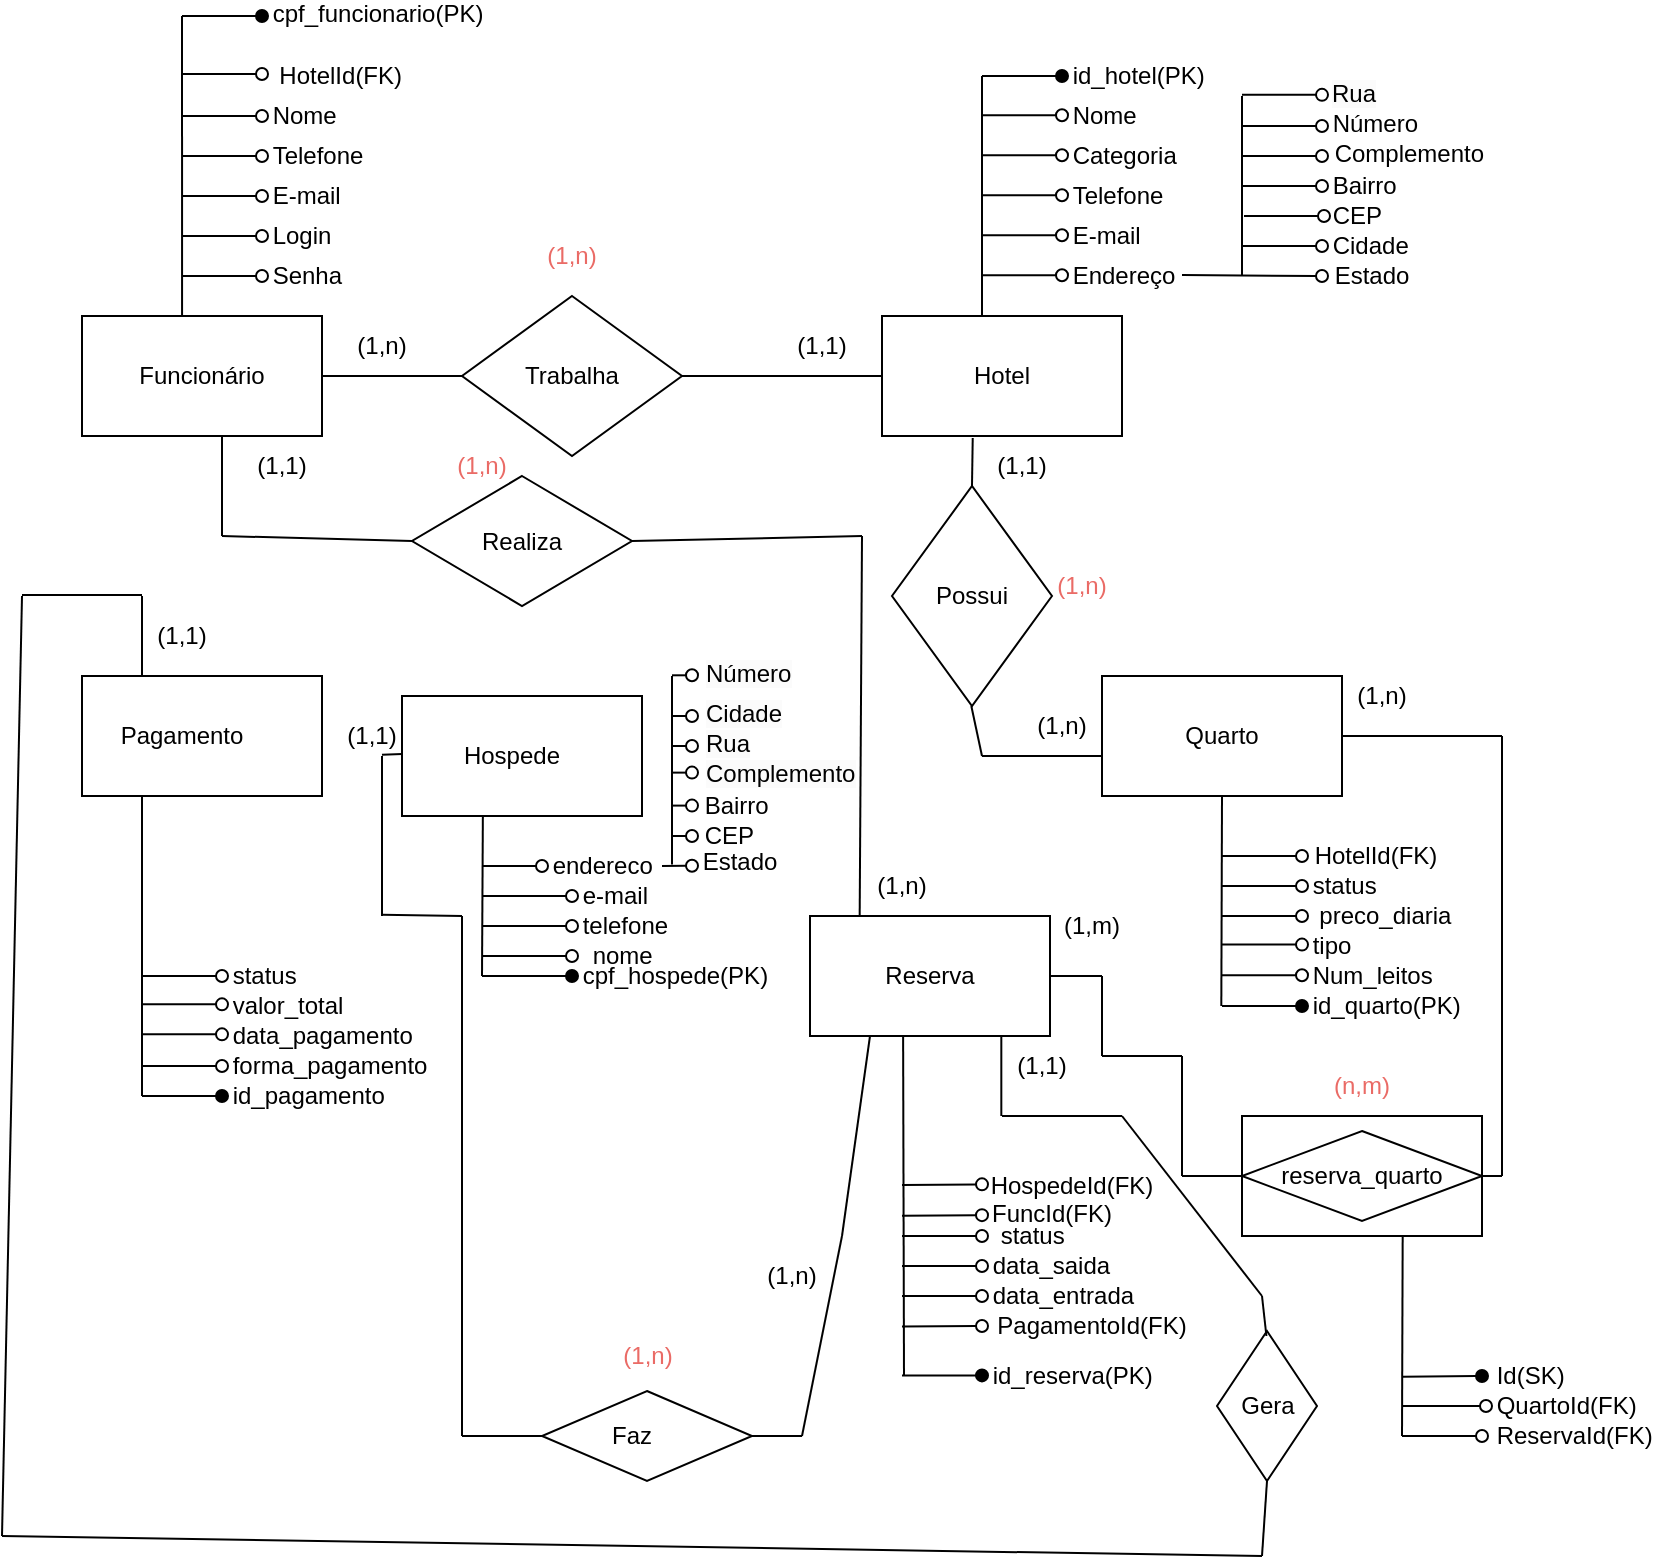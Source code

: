 <mxfile version="26.1.0">
  <diagram name="Página-1" id="RvpnkpR9A4oQon7Z_9J0">
    <mxGraphModel dx="366" dy="1355" grid="1" gridSize="10" guides="1" tooltips="1" connect="1" arrows="1" fold="1" page="1" pageScale="1" pageWidth="827" pageHeight="1169" math="0" shadow="0">
      <root>
        <mxCell id="0" />
        <mxCell id="1" parent="0" />
        <mxCell id="WNvSQ2MAyzaUWHc4iCk9-1" value="" style="rounded=0;whiteSpace=wrap;html=1;" parent="1" vertex="1">
          <mxGeometry x="50" y="120" width="120" height="60" as="geometry" />
        </mxCell>
        <mxCell id="WNvSQ2MAyzaUWHc4iCk9-3" value="Funcionário" style="text;html=1;align=center;verticalAlign=middle;whiteSpace=wrap;rounded=0;" parent="1" vertex="1">
          <mxGeometry x="80" y="135" width="60" height="30" as="geometry" />
        </mxCell>
        <mxCell id="WNvSQ2MAyzaUWHc4iCk9-22" value="" style="endArrow=oval;html=1;rounded=0;endFill=1;align=center;" parent="1" edge="1">
          <mxGeometry width="50" height="50" relative="1" as="geometry">
            <mxPoint x="100" y="-30" as="sourcePoint" />
            <mxPoint x="140" y="-30" as="targetPoint" />
          </mxGeometry>
        </mxCell>
        <mxCell id="WNvSQ2MAyzaUWHc4iCk9-23" value="" style="endArrow=oval;html=1;rounded=0;endFill=0;" parent="1" target="WNvSQ2MAyzaUWHc4iCk9-34" edge="1">
          <mxGeometry width="50" height="50" relative="1" as="geometry">
            <mxPoint x="100" y="20" as="sourcePoint" />
            <mxPoint x="140" y="20" as="targetPoint" />
          </mxGeometry>
        </mxCell>
        <mxCell id="WNvSQ2MAyzaUWHc4iCk9-24" value="" style="endArrow=oval;html=1;rounded=0;endFill=0;" parent="1" edge="1">
          <mxGeometry width="50" height="50" relative="1" as="geometry">
            <mxPoint x="100" y="40" as="sourcePoint" />
            <mxPoint x="140" y="40" as="targetPoint" />
          </mxGeometry>
        </mxCell>
        <mxCell id="WNvSQ2MAyzaUWHc4iCk9-25" value="" style="endArrow=oval;html=1;rounded=0;endFill=0;" parent="1" edge="1">
          <mxGeometry width="50" height="50" relative="1" as="geometry">
            <mxPoint x="100" y="60" as="sourcePoint" />
            <mxPoint x="140" y="60" as="targetPoint" />
          </mxGeometry>
        </mxCell>
        <mxCell id="WNvSQ2MAyzaUWHc4iCk9-26" value="" style="endArrow=oval;html=1;rounded=0;endFill=0;" parent="1" edge="1">
          <mxGeometry width="50" height="50" relative="1" as="geometry">
            <mxPoint x="100" y="80" as="sourcePoint" />
            <mxPoint x="140" y="80" as="targetPoint" />
          </mxGeometry>
        </mxCell>
        <mxCell id="WNvSQ2MAyzaUWHc4iCk9-32" value="&amp;nbsp;cpf_funcionario(PK)" style="text;html=1;align=left;verticalAlign=middle;whiteSpace=wrap;rounded=0;" parent="1" vertex="1">
          <mxGeometry x="140" y="-36" width="110" height="10" as="geometry" />
        </mxCell>
        <mxCell id="WNvSQ2MAyzaUWHc4iCk9-34" value="&amp;nbsp;Nome" style="text;html=1;align=left;verticalAlign=middle;whiteSpace=wrap;rounded=0;" parent="1" vertex="1">
          <mxGeometry x="140" y="10" width="60" height="20" as="geometry" />
        </mxCell>
        <mxCell id="WNvSQ2MAyzaUWHc4iCk9-35" value="&amp;nbsp;Telefone" style="text;html=1;align=left;verticalAlign=middle;whiteSpace=wrap;rounded=0;" parent="1" vertex="1">
          <mxGeometry x="140" y="30" width="60" height="20" as="geometry" />
        </mxCell>
        <mxCell id="WNvSQ2MAyzaUWHc4iCk9-36" value="&amp;nbsp;E-mail" style="text;html=1;align=left;verticalAlign=middle;whiteSpace=wrap;rounded=0;" parent="1" vertex="1">
          <mxGeometry x="140" y="50" width="60" height="20" as="geometry" />
        </mxCell>
        <mxCell id="WNvSQ2MAyzaUWHc4iCk9-37" value="&amp;nbsp;Login" style="text;html=1;align=left;verticalAlign=middle;whiteSpace=wrap;rounded=0;" parent="1" vertex="1">
          <mxGeometry x="140" y="70" width="60" height="20" as="geometry" />
        </mxCell>
        <mxCell id="WNvSQ2MAyzaUWHc4iCk9-38" value="" style="endArrow=none;html=1;exitX=0.417;exitY=0;exitDx=0;exitDy=0;exitPerimeter=0;" parent="1" source="WNvSQ2MAyzaUWHc4iCk9-1" edge="1">
          <mxGeometry width="50" height="50" relative="1" as="geometry">
            <mxPoint x="50" y="50" as="sourcePoint" />
            <mxPoint x="100" y="-30" as="targetPoint" />
          </mxGeometry>
        </mxCell>
        <mxCell id="WNvSQ2MAyzaUWHc4iCk9-39" value="" style="endArrow=oval;html=1;rounded=0;endFill=0;" parent="1" edge="1">
          <mxGeometry width="50" height="50" relative="1" as="geometry">
            <mxPoint x="100" y="100" as="sourcePoint" />
            <mxPoint x="140" y="100" as="targetPoint" />
          </mxGeometry>
        </mxCell>
        <mxCell id="WNvSQ2MAyzaUWHc4iCk9-40" value="&amp;nbsp;Senha" style="text;html=1;align=left;verticalAlign=middle;whiteSpace=wrap;rounded=0;" parent="1" vertex="1">
          <mxGeometry x="140" y="90" width="60" height="20" as="geometry" />
        </mxCell>
        <mxCell id="WNvSQ2MAyzaUWHc4iCk9-41" value="" style="rhombus;whiteSpace=wrap;html=1;" parent="1" vertex="1">
          <mxGeometry x="240" y="110" width="110" height="80" as="geometry" />
        </mxCell>
        <mxCell id="WNvSQ2MAyzaUWHc4iCk9-43" value="" style="endArrow=none;html=1;entryX=0;entryY=0.5;entryDx=0;entryDy=0;exitX=1;exitY=0.5;exitDx=0;exitDy=0;" parent="1" source="WNvSQ2MAyzaUWHc4iCk9-41" target="WNvSQ2MAyzaUWHc4iCk9-44" edge="1">
          <mxGeometry width="50" height="50" relative="1" as="geometry">
            <mxPoint x="330" y="150" as="sourcePoint" />
            <mxPoint x="390" y="110" as="targetPoint" />
          </mxGeometry>
        </mxCell>
        <mxCell id="WNvSQ2MAyzaUWHc4iCk9-44" value="" style="rounded=0;whiteSpace=wrap;html=1;" parent="1" vertex="1">
          <mxGeometry x="450" y="120" width="120" height="60" as="geometry" />
        </mxCell>
        <mxCell id="WNvSQ2MAyzaUWHc4iCk9-45" value="" style="endArrow=none;html=1;entryX=0;entryY=0.5;entryDx=0;entryDy=0;exitX=1;exitY=0.5;exitDx=0;exitDy=0;" parent="1" source="WNvSQ2MAyzaUWHc4iCk9-1" target="WNvSQ2MAyzaUWHc4iCk9-41" edge="1">
          <mxGeometry width="50" height="50" relative="1" as="geometry">
            <mxPoint x="180" y="160" as="sourcePoint" />
            <mxPoint x="230" y="110" as="targetPoint" />
          </mxGeometry>
        </mxCell>
        <mxCell id="WNvSQ2MAyzaUWHc4iCk9-47" value="Trabalha" style="text;html=1;align=center;verticalAlign=middle;whiteSpace=wrap;rounded=0;" parent="1" vertex="1">
          <mxGeometry x="265" y="135" width="60" height="30" as="geometry" />
        </mxCell>
        <mxCell id="WNvSQ2MAyzaUWHc4iCk9-48" value="Hotel" style="text;html=1;align=center;verticalAlign=middle;whiteSpace=wrap;rounded=0;" parent="1" vertex="1">
          <mxGeometry x="480" y="135" width="60" height="30" as="geometry" />
        </mxCell>
        <mxCell id="WNvSQ2MAyzaUWHc4iCk9-67" value="" style="endArrow=none;html=1;" parent="1" edge="1">
          <mxGeometry width="50" height="50" relative="1" as="geometry">
            <mxPoint x="500" y="120" as="sourcePoint" />
            <mxPoint x="500" as="targetPoint" />
          </mxGeometry>
        </mxCell>
        <mxCell id="WNvSQ2MAyzaUWHc4iCk9-69" value="" style="endArrow=oval;html=1;rounded=0;endFill=1;align=center;" parent="1" edge="1">
          <mxGeometry width="50" height="50" relative="1" as="geometry">
            <mxPoint x="500" as="sourcePoint" />
            <mxPoint x="540" as="targetPoint" />
          </mxGeometry>
        </mxCell>
        <mxCell id="WNvSQ2MAyzaUWHc4iCk9-70" value="" style="endArrow=oval;html=1;rounded=0;endFill=0;" parent="1" edge="1">
          <mxGeometry width="50" height="50" relative="1" as="geometry">
            <mxPoint x="500" y="19.66" as="sourcePoint" />
            <mxPoint x="540" y="19.66" as="targetPoint" />
          </mxGeometry>
        </mxCell>
        <mxCell id="WNvSQ2MAyzaUWHc4iCk9-71" value="" style="endArrow=oval;html=1;rounded=0;endFill=0;" parent="1" edge="1">
          <mxGeometry width="50" height="50" relative="1" as="geometry">
            <mxPoint x="500" y="39.66" as="sourcePoint" />
            <mxPoint x="540" y="39.66" as="targetPoint" />
          </mxGeometry>
        </mxCell>
        <mxCell id="WNvSQ2MAyzaUWHc4iCk9-72" value="" style="endArrow=oval;html=1;rounded=0;endFill=0;" parent="1" edge="1">
          <mxGeometry width="50" height="50" relative="1" as="geometry">
            <mxPoint x="500" y="59.66" as="sourcePoint" />
            <mxPoint x="540" y="59.66" as="targetPoint" />
          </mxGeometry>
        </mxCell>
        <mxCell id="WNvSQ2MAyzaUWHc4iCk9-73" value="" style="endArrow=oval;html=1;rounded=0;endFill=0;" parent="1" edge="1">
          <mxGeometry width="50" height="50" relative="1" as="geometry">
            <mxPoint x="500" y="79.66" as="sourcePoint" />
            <mxPoint x="540" y="79.66" as="targetPoint" />
          </mxGeometry>
        </mxCell>
        <mxCell id="WNvSQ2MAyzaUWHc4iCk9-74" value="" style="endArrow=oval;html=1;rounded=0;endFill=0;" parent="1" edge="1">
          <mxGeometry width="50" height="50" relative="1" as="geometry">
            <mxPoint x="500" y="99.66" as="sourcePoint" />
            <mxPoint x="540" y="99.66" as="targetPoint" />
          </mxGeometry>
        </mxCell>
        <mxCell id="WNvSQ2MAyzaUWHc4iCk9-76" value="&amp;nbsp;id_hotel(PK)" style="text;html=1;align=left;verticalAlign=middle;whiteSpace=wrap;rounded=0;" parent="1" vertex="1">
          <mxGeometry x="540" y="-15" width="60" height="30" as="geometry" />
        </mxCell>
        <mxCell id="WNvSQ2MAyzaUWHc4iCk9-77" value="&amp;nbsp;Nome" style="text;html=1;align=left;verticalAlign=middle;whiteSpace=wrap;rounded=0;" parent="1" vertex="1">
          <mxGeometry x="540" y="5" width="60" height="30" as="geometry" />
        </mxCell>
        <mxCell id="WNvSQ2MAyzaUWHc4iCk9-79" value="&amp;nbsp;Categoria" style="text;html=1;align=left;verticalAlign=middle;whiteSpace=wrap;rounded=0;" parent="1" vertex="1">
          <mxGeometry x="540" y="25" width="60" height="30" as="geometry" />
        </mxCell>
        <mxCell id="WNvSQ2MAyzaUWHc4iCk9-80" value="&amp;nbsp;Telefone" style="text;html=1;align=left;verticalAlign=middle;whiteSpace=wrap;rounded=0;" parent="1" vertex="1">
          <mxGeometry x="540" y="45" width="60" height="30" as="geometry" />
        </mxCell>
        <mxCell id="WNvSQ2MAyzaUWHc4iCk9-81" value="&amp;nbsp;E-mail" style="text;html=1;align=left;verticalAlign=middle;whiteSpace=wrap;rounded=0;" parent="1" vertex="1">
          <mxGeometry x="540" y="65" width="60" height="30" as="geometry" />
        </mxCell>
        <mxCell id="WNvSQ2MAyzaUWHc4iCk9-82" value="&amp;nbsp;Endereço" style="text;html=1;align=left;verticalAlign=middle;whiteSpace=wrap;rounded=0;" parent="1" vertex="1">
          <mxGeometry x="540" y="85" width="60" height="30" as="geometry" />
        </mxCell>
        <mxCell id="WNvSQ2MAyzaUWHc4iCk9-84" value="" style="rounded=0;whiteSpace=wrap;html=1;" parent="1" vertex="1">
          <mxGeometry x="560" y="300" width="120" height="60" as="geometry" />
        </mxCell>
        <mxCell id="WNvSQ2MAyzaUWHc4iCk9-85" value="Quarto" style="text;html=1;align=center;verticalAlign=middle;whiteSpace=wrap;rounded=0;" parent="1" vertex="1">
          <mxGeometry x="590" y="315" width="60" height="30" as="geometry" />
        </mxCell>
        <mxCell id="WNvSQ2MAyzaUWHc4iCk9-87" value="" style="rounded=0;whiteSpace=wrap;html=1;" parent="1" vertex="1">
          <mxGeometry x="210" y="310" width="120" height="60" as="geometry" />
        </mxCell>
        <mxCell id="WNvSQ2MAyzaUWHc4iCk9-88" value="Hospede" style="text;html=1;align=center;verticalAlign=middle;whiteSpace=wrap;rounded=0;" parent="1" vertex="1">
          <mxGeometry x="235" y="325" width="60" height="30" as="geometry" />
        </mxCell>
        <mxCell id="WNvSQ2MAyzaUWHc4iCk9-89" value="" style="rounded=0;whiteSpace=wrap;html=1;" parent="1" vertex="1">
          <mxGeometry x="414" y="420" width="120" height="60" as="geometry" />
        </mxCell>
        <mxCell id="WNvSQ2MAyzaUWHc4iCk9-90" value="Reserva" style="text;html=1;align=center;verticalAlign=middle;whiteSpace=wrap;rounded=0;" parent="1" vertex="1">
          <mxGeometry x="444" y="435" width="60" height="30" as="geometry" />
        </mxCell>
        <mxCell id="WNvSQ2MAyzaUWHc4iCk9-93" value="" style="rounded=0;whiteSpace=wrap;html=1;" parent="1" vertex="1">
          <mxGeometry x="50" y="300" width="120" height="60" as="geometry" />
        </mxCell>
        <mxCell id="WNvSQ2MAyzaUWHc4iCk9-94" value="Pagamento" style="text;html=1;align=center;verticalAlign=middle;whiteSpace=wrap;rounded=0;" parent="1" vertex="1">
          <mxGeometry x="70" y="315" width="60" height="30" as="geometry" />
        </mxCell>
        <mxCell id="WNvSQ2MAyzaUWHc4iCk9-95" value="" style="endArrow=oval;html=1;rounded=0;endFill=1;align=center;" parent="1" edge="1">
          <mxGeometry width="50" height="50" relative="1" as="geometry">
            <mxPoint x="250" y="450" as="sourcePoint" />
            <mxPoint x="295" y="450" as="targetPoint" />
          </mxGeometry>
        </mxCell>
        <mxCell id="WNvSQ2MAyzaUWHc4iCk9-96" value="" style="endArrow=oval;html=1;rounded=0;endFill=1;align=center;" parent="1" edge="1">
          <mxGeometry width="50" height="50" relative="1" as="geometry">
            <mxPoint x="460" y="649.7" as="sourcePoint" />
            <mxPoint x="500" y="649.7" as="targetPoint" />
          </mxGeometry>
        </mxCell>
        <mxCell id="WNvSQ2MAyzaUWHc4iCk9-97" value="" style="endArrow=oval;html=1;rounded=0;endFill=1;align=center;" parent="1" edge="1">
          <mxGeometry width="50" height="50" relative="1" as="geometry">
            <mxPoint x="80" y="510" as="sourcePoint" />
            <mxPoint x="120" y="510" as="targetPoint" />
          </mxGeometry>
        </mxCell>
        <mxCell id="WNvSQ2MAyzaUWHc4iCk9-98" value="" style="endArrow=oval;html=1;rounded=0;endFill=1;align=center;" parent="1" edge="1">
          <mxGeometry width="50" height="50" relative="1" as="geometry">
            <mxPoint x="620" y="465" as="sourcePoint" />
            <mxPoint x="660" y="465" as="targetPoint" />
          </mxGeometry>
        </mxCell>
        <mxCell id="WNvSQ2MAyzaUWHc4iCk9-99" value="" style="endArrow=oval;html=1;rounded=0;endFill=0;" parent="1" edge="1">
          <mxGeometry width="50" height="50" relative="1" as="geometry">
            <mxPoint x="80" y="495" as="sourcePoint" />
            <mxPoint x="120" y="495" as="targetPoint" />
          </mxGeometry>
        </mxCell>
        <mxCell id="WNvSQ2MAyzaUWHc4iCk9-100" value="" style="endArrow=oval;html=1;rounded=0;endFill=0;" parent="1" edge="1">
          <mxGeometry width="50" height="50" relative="1" as="geometry">
            <mxPoint x="80" y="479.17" as="sourcePoint" />
            <mxPoint x="120" y="479.17" as="targetPoint" />
          </mxGeometry>
        </mxCell>
        <mxCell id="WNvSQ2MAyzaUWHc4iCk9-101" value="" style="endArrow=oval;html=1;rounded=0;endFill=0;" parent="1" edge="1">
          <mxGeometry width="50" height="50" relative="1" as="geometry">
            <mxPoint x="80" y="464.17" as="sourcePoint" />
            <mxPoint x="120" y="464.17" as="targetPoint" />
          </mxGeometry>
        </mxCell>
        <mxCell id="WNvSQ2MAyzaUWHc4iCk9-102" value="" style="endArrow=oval;html=1;rounded=0;endFill=0;" parent="1" edge="1">
          <mxGeometry width="50" height="50" relative="1" as="geometry">
            <mxPoint x="620" y="449.66" as="sourcePoint" />
            <mxPoint x="660" y="449.66" as="targetPoint" />
          </mxGeometry>
        </mxCell>
        <mxCell id="WNvSQ2MAyzaUWHc4iCk9-103" value="&amp;nbsp;id_quarto(PK)" style="text;html=1;align=left;verticalAlign=middle;whiteSpace=wrap;rounded=0;" parent="1" vertex="1">
          <mxGeometry x="660" y="450" width="60" height="30" as="geometry" />
        </mxCell>
        <mxCell id="WNvSQ2MAyzaUWHc4iCk9-104" value="&amp;nbsp;Num_leitos" style="text;html=1;align=left;verticalAlign=middle;whiteSpace=wrap;rounded=0;" parent="1" vertex="1">
          <mxGeometry x="660" y="435" width="60" height="30" as="geometry" />
        </mxCell>
        <mxCell id="WNvSQ2MAyzaUWHc4iCk9-105" value="" style="endArrow=oval;html=1;rounded=0;endFill=0;" parent="1" edge="1">
          <mxGeometry width="50" height="50" relative="1" as="geometry">
            <mxPoint x="620" y="434.31" as="sourcePoint" />
            <mxPoint x="660" y="434.31" as="targetPoint" />
          </mxGeometry>
        </mxCell>
        <mxCell id="WNvSQ2MAyzaUWHc4iCk9-106" value="&amp;nbsp;tipo" style="text;html=1;align=left;verticalAlign=middle;whiteSpace=wrap;rounded=0;" parent="1" vertex="1">
          <mxGeometry x="660" y="420" width="60" height="30" as="geometry" />
        </mxCell>
        <mxCell id="WNvSQ2MAyzaUWHc4iCk9-107" value="" style="endArrow=oval;html=1;rounded=0;endFill=0;" parent="1" edge="1">
          <mxGeometry width="50" height="50" relative="1" as="geometry">
            <mxPoint x="620" y="420.0" as="sourcePoint" />
            <mxPoint x="660" y="420.0" as="targetPoint" />
          </mxGeometry>
        </mxCell>
        <mxCell id="WNvSQ2MAyzaUWHc4iCk9-108" value="&amp;nbsp; preco_diaria" style="text;html=1;align=left;verticalAlign=middle;whiteSpace=wrap;rounded=0;" parent="1" vertex="1">
          <mxGeometry x="660" y="405" width="80" height="30" as="geometry" />
        </mxCell>
        <mxCell id="WNvSQ2MAyzaUWHc4iCk9-109" value="" style="endArrow=oval;html=1;rounded=0;endFill=0;" parent="1" edge="1">
          <mxGeometry width="50" height="50" relative="1" as="geometry">
            <mxPoint x="620" y="405.0" as="sourcePoint" />
            <mxPoint x="660" y="405.0" as="targetPoint" />
          </mxGeometry>
        </mxCell>
        <mxCell id="WNvSQ2MAyzaUWHc4iCk9-110" value="&amp;nbsp;status" style="text;html=1;align=left;verticalAlign=middle;whiteSpace=wrap;rounded=0;" parent="1" vertex="1">
          <mxGeometry x="660" y="390" width="80" height="30" as="geometry" />
        </mxCell>
        <mxCell id="WNvSQ2MAyzaUWHc4iCk9-111" value="" style="endArrow=none;html=1;entryX=0.5;entryY=1;entryDx=0;entryDy=0;" parent="1" target="WNvSQ2MAyzaUWHc4iCk9-84" edge="1">
          <mxGeometry width="50" height="50" relative="1" as="geometry">
            <mxPoint x="619.66" y="465" as="sourcePoint" />
            <mxPoint x="619.66" y="365" as="targetPoint" />
          </mxGeometry>
        </mxCell>
        <mxCell id="WNvSQ2MAyzaUWHc4iCk9-112" value="" style="rhombus;whiteSpace=wrap;html=1;rotation=90;" parent="1" vertex="1">
          <mxGeometry x="440" y="220" width="110" height="80" as="geometry" />
        </mxCell>
        <mxCell id="WNvSQ2MAyzaUWHc4iCk9-113" value="Possui" style="text;html=1;align=center;verticalAlign=middle;whiteSpace=wrap;rounded=0;" parent="1" vertex="1">
          <mxGeometry x="465" y="245" width="60" height="30" as="geometry" />
        </mxCell>
        <mxCell id="WNvSQ2MAyzaUWHc4iCk9-114" value="" style="endArrow=none;html=1;exitX=0;exitY=0.5;exitDx=0;exitDy=0;entryX=0.378;entryY=1.017;entryDx=0;entryDy=0;entryPerimeter=0;" parent="1" source="WNvSQ2MAyzaUWHc4iCk9-112" target="WNvSQ2MAyzaUWHc4iCk9-44" edge="1">
          <mxGeometry width="50" height="50" relative="1" as="geometry">
            <mxPoint x="430" y="250" as="sourcePoint" />
            <mxPoint x="480" y="200" as="targetPoint" />
          </mxGeometry>
        </mxCell>
        <mxCell id="WNvSQ2MAyzaUWHc4iCk9-115" value="" style="endArrow=none;html=1;" parent="1" edge="1">
          <mxGeometry width="50" height="50" relative="1" as="geometry">
            <mxPoint x="500" y="340" as="sourcePoint" />
            <mxPoint x="494.66" y="315" as="targetPoint" />
          </mxGeometry>
        </mxCell>
        <mxCell id="WNvSQ2MAyzaUWHc4iCk9-118" value="" style="endArrow=none;html=1;entryX=0;entryY=0.667;entryDx=0;entryDy=0;entryPerimeter=0;" parent="1" target="WNvSQ2MAyzaUWHc4iCk9-84" edge="1">
          <mxGeometry width="50" height="50" relative="1" as="geometry">
            <mxPoint x="500" y="340" as="sourcePoint" />
            <mxPoint x="520" y="340" as="targetPoint" />
          </mxGeometry>
        </mxCell>
        <mxCell id="WNvSQ2MAyzaUWHc4iCk9-121" value="" style="endArrow=oval;html=1;rounded=0;endFill=0;" parent="1" edge="1">
          <mxGeometry width="50" height="50" relative="1" as="geometry">
            <mxPoint x="250" y="440" as="sourcePoint" />
            <mxPoint x="295" y="440" as="targetPoint" />
          </mxGeometry>
        </mxCell>
        <mxCell id="WNvSQ2MAyzaUWHc4iCk9-123" value="&amp;nbsp;cpf_hospede(PK)" style="text;html=1;align=left;verticalAlign=middle;whiteSpace=wrap;rounded=0;" parent="1" vertex="1">
          <mxGeometry x="295" y="440" width="60" height="20" as="geometry" />
        </mxCell>
        <mxCell id="WNvSQ2MAyzaUWHc4iCk9-124" value="&amp;nbsp;nome" style="text;html=1;align=left;verticalAlign=middle;whiteSpace=wrap;rounded=0;" parent="1" vertex="1">
          <mxGeometry x="300" y="430" width="60" height="20" as="geometry" />
        </mxCell>
        <mxCell id="WNvSQ2MAyzaUWHc4iCk9-125" value="" style="endArrow=oval;html=1;rounded=0;endFill=0;" parent="1" edge="1">
          <mxGeometry width="50" height="50" relative="1" as="geometry">
            <mxPoint x="250" y="425" as="sourcePoint" />
            <mxPoint x="295" y="425" as="targetPoint" />
          </mxGeometry>
        </mxCell>
        <mxCell id="WNvSQ2MAyzaUWHc4iCk9-126" value="&amp;nbsp;telefone" style="text;html=1;align=left;verticalAlign=middle;whiteSpace=wrap;rounded=0;" parent="1" vertex="1">
          <mxGeometry x="295" y="415" width="60" height="20" as="geometry" />
        </mxCell>
        <mxCell id="WNvSQ2MAyzaUWHc4iCk9-128" value="" style="endArrow=oval;html=1;rounded=0;endFill=0;" parent="1" edge="1">
          <mxGeometry width="50" height="50" relative="1" as="geometry">
            <mxPoint x="250" y="410" as="sourcePoint" />
            <mxPoint x="295" y="410" as="targetPoint" />
          </mxGeometry>
        </mxCell>
        <mxCell id="WNvSQ2MAyzaUWHc4iCk9-129" value="" style="endArrow=oval;html=1;rounded=0;endFill=0;" parent="1" edge="1">
          <mxGeometry width="50" height="50" relative="1" as="geometry">
            <mxPoint x="250" y="395" as="sourcePoint" />
            <mxPoint x="280" y="395" as="targetPoint" />
          </mxGeometry>
        </mxCell>
        <mxCell id="WNvSQ2MAyzaUWHc4iCk9-130" value="&amp;nbsp;endereco" style="text;html=1;align=left;verticalAlign=middle;whiteSpace=wrap;rounded=0;" parent="1" vertex="1">
          <mxGeometry x="280" y="395" width="60" as="geometry" />
        </mxCell>
        <mxCell id="WNvSQ2MAyzaUWHc4iCk9-131" value="" style="endArrow=none;html=1;" parent="1" edge="1">
          <mxGeometry width="50" height="50" relative="1" as="geometry">
            <mxPoint x="250" y="450" as="sourcePoint" />
            <mxPoint x="250.43" y="370" as="targetPoint" />
          </mxGeometry>
        </mxCell>
        <mxCell id="WNvSQ2MAyzaUWHc4iCk9-132" value="&amp;nbsp;id_reserva(PK)" style="text;html=1;align=left;verticalAlign=middle;whiteSpace=wrap;rounded=0;" parent="1" vertex="1">
          <mxGeometry x="500" y="635" width="60" height="30" as="geometry" />
        </mxCell>
        <mxCell id="WNvSQ2MAyzaUWHc4iCk9-133" value="" style="endArrow=oval;html=1;rounded=0;endFill=0;" parent="1" edge="1">
          <mxGeometry width="50" height="50" relative="1" as="geometry">
            <mxPoint x="460" y="610" as="sourcePoint" />
            <mxPoint x="500" y="610" as="targetPoint" />
          </mxGeometry>
        </mxCell>
        <mxCell id="WNvSQ2MAyzaUWHc4iCk9-134" value="&amp;nbsp;data_entrada" style="text;html=1;align=left;verticalAlign=middle;whiteSpace=wrap;rounded=0;" parent="1" vertex="1">
          <mxGeometry x="500" y="595" width="60" height="30" as="geometry" />
        </mxCell>
        <mxCell id="WNvSQ2MAyzaUWHc4iCk9-135" value="" style="endArrow=oval;html=1;rounded=0;endFill=0;" parent="1" edge="1">
          <mxGeometry width="50" height="50" relative="1" as="geometry">
            <mxPoint x="460" y="569.86" as="sourcePoint" />
            <mxPoint x="500" y="569.58" as="targetPoint" />
          </mxGeometry>
        </mxCell>
        <mxCell id="WNvSQ2MAyzaUWHc4iCk9-136" value="&amp;nbsp;data_saida" style="text;html=1;align=left;verticalAlign=middle;whiteSpace=wrap;rounded=0;" parent="1" vertex="1">
          <mxGeometry x="500" y="580" width="60" height="30" as="geometry" />
        </mxCell>
        <mxCell id="WNvSQ2MAyzaUWHc4iCk9-137" value="" style="endArrow=oval;html=1;rounded=0;endFill=0;" parent="1" edge="1">
          <mxGeometry width="50" height="50" relative="1" as="geometry">
            <mxPoint x="460" y="580" as="sourcePoint" />
            <mxPoint x="500" y="580" as="targetPoint" />
          </mxGeometry>
        </mxCell>
        <mxCell id="WNvSQ2MAyzaUWHc4iCk9-138" value="&amp;nbsp;status" style="text;html=1;align=left;verticalAlign=middle;whiteSpace=wrap;rounded=0;" parent="1" vertex="1">
          <mxGeometry x="504" y="565" width="60" height="30" as="geometry" />
        </mxCell>
        <mxCell id="WNvSQ2MAyzaUWHc4iCk9-139" value="" style="endArrow=none;html=1;entryX=0.388;entryY=1.006;entryDx=0;entryDy=0;entryPerimeter=0;" parent="1" target="WNvSQ2MAyzaUWHc4iCk9-89" edge="1">
          <mxGeometry width="50" height="50" relative="1" as="geometry">
            <mxPoint x="461" y="650" as="sourcePoint" />
            <mxPoint x="460" y="540" as="targetPoint" />
          </mxGeometry>
        </mxCell>
        <mxCell id="WNvSQ2MAyzaUWHc4iCk9-140" value="&amp;nbsp;id_pagamento" style="text;html=1;align=left;verticalAlign=middle;whiteSpace=wrap;rounded=0;" parent="1" vertex="1">
          <mxGeometry x="120" y="495" width="60" height="30" as="geometry" />
        </mxCell>
        <mxCell id="WNvSQ2MAyzaUWHc4iCk9-141" value="&amp;nbsp;forma_pagamento" style="text;html=1;align=left;verticalAlign=middle;whiteSpace=wrap;rounded=0;" parent="1" vertex="1">
          <mxGeometry x="120" y="480" width="60" height="30" as="geometry" />
        </mxCell>
        <mxCell id="WNvSQ2MAyzaUWHc4iCk9-142" value="&amp;nbsp;data_pagamento" style="text;html=1;align=left;verticalAlign=middle;whiteSpace=wrap;rounded=0;" parent="1" vertex="1">
          <mxGeometry x="120" y="465" width="60" height="30" as="geometry" />
        </mxCell>
        <mxCell id="WNvSQ2MAyzaUWHc4iCk9-143" value="&amp;nbsp;valor_total" style="text;html=1;align=left;verticalAlign=middle;whiteSpace=wrap;rounded=0;" parent="1" vertex="1">
          <mxGeometry x="120" y="450" width="60" height="30" as="geometry" />
        </mxCell>
        <mxCell id="WNvSQ2MAyzaUWHc4iCk9-144" value="" style="endArrow=oval;html=1;rounded=0;endFill=0;" parent="1" edge="1">
          <mxGeometry width="50" height="50" relative="1" as="geometry">
            <mxPoint x="80" y="450.0" as="sourcePoint" />
            <mxPoint x="120" y="450.0" as="targetPoint" />
          </mxGeometry>
        </mxCell>
        <mxCell id="WNvSQ2MAyzaUWHc4iCk9-145" value="&amp;nbsp;status" style="text;html=1;align=left;verticalAlign=middle;whiteSpace=wrap;rounded=0;" parent="1" vertex="1">
          <mxGeometry x="120" y="435" width="60" height="30" as="geometry" />
        </mxCell>
        <mxCell id="WNvSQ2MAyzaUWHc4iCk9-146" value="" style="endArrow=none;html=1;" parent="1" edge="1">
          <mxGeometry width="50" height="50" relative="1" as="geometry">
            <mxPoint x="80" y="510" as="sourcePoint" />
            <mxPoint x="80" y="360" as="targetPoint" />
          </mxGeometry>
        </mxCell>
        <mxCell id="WNvSQ2MAyzaUWHc4iCk9-147" value="" style="rhombus;whiteSpace=wrap;html=1;" parent="1" vertex="1">
          <mxGeometry x="215" y="200" width="110" height="65" as="geometry" />
        </mxCell>
        <mxCell id="WNvSQ2MAyzaUWHc4iCk9-148" value="Realiza" style="text;html=1;align=center;verticalAlign=middle;whiteSpace=wrap;rounded=0;" parent="1" vertex="1">
          <mxGeometry x="240" y="217.5" width="60" height="30" as="geometry" />
        </mxCell>
        <mxCell id="WNvSQ2MAyzaUWHc4iCk9-149" value="" style="endArrow=none;html=1;exitX=1;exitY=0.5;exitDx=0;exitDy=0;" parent="1" source="WNvSQ2MAyzaUWHc4iCk9-147" edge="1">
          <mxGeometry width="50" height="50" relative="1" as="geometry">
            <mxPoint x="340" y="245" as="sourcePoint" />
            <mxPoint x="440" y="230" as="targetPoint" />
          </mxGeometry>
        </mxCell>
        <mxCell id="WNvSQ2MAyzaUWHc4iCk9-150" value="" style="endArrow=none;html=1;exitX=0.207;exitY=0.006;exitDx=0;exitDy=0;exitPerimeter=0;" parent="1" source="WNvSQ2MAyzaUWHc4iCk9-89" edge="1">
          <mxGeometry width="50" height="50" relative="1" as="geometry">
            <mxPoint x="438" y="417" as="sourcePoint" />
            <mxPoint x="440" y="230" as="targetPoint" />
          </mxGeometry>
        </mxCell>
        <mxCell id="WNvSQ2MAyzaUWHc4iCk9-152" value="" style="endArrow=none;html=1;exitX=1;exitY=0.5;exitDx=0;exitDy=0;" parent="1" source="WNvSQ2MAyzaUWHc4iCk9-84" edge="1">
          <mxGeometry width="50" height="50" relative="1" as="geometry">
            <mxPoint x="690" y="330" as="sourcePoint" />
            <mxPoint x="760" y="330" as="targetPoint" />
          </mxGeometry>
        </mxCell>
        <mxCell id="WNvSQ2MAyzaUWHc4iCk9-153" value="" style="endArrow=none;html=1;" parent="1" edge="1">
          <mxGeometry width="50" height="50" relative="1" as="geometry">
            <mxPoint x="760" y="330" as="sourcePoint" />
            <mxPoint x="760" y="550" as="targetPoint" />
          </mxGeometry>
        </mxCell>
        <mxCell id="WNvSQ2MAyzaUWHc4iCk9-154" value="" style="endArrow=none;html=1;exitX=1;exitY=0.5;exitDx=0;exitDy=0;" parent="1" source="WNvSQ2MAyzaUWHc4iCk9-227" edge="1">
          <mxGeometry width="50" height="50" relative="1" as="geometry">
            <mxPoint x="770" y="560" as="sourcePoint" />
            <mxPoint x="760" y="550" as="targetPoint" />
          </mxGeometry>
        </mxCell>
        <mxCell id="WNvSQ2MAyzaUWHc4iCk9-155" value="" style="endArrow=none;html=1;" parent="1" edge="1">
          <mxGeometry width="50" height="50" relative="1" as="geometry">
            <mxPoint x="600" y="550" as="sourcePoint" />
            <mxPoint x="630" y="550" as="targetPoint" />
          </mxGeometry>
        </mxCell>
        <mxCell id="WNvSQ2MAyzaUWHc4iCk9-156" value="" style="endArrow=none;html=1;" parent="1" edge="1">
          <mxGeometry width="50" height="50" relative="1" as="geometry">
            <mxPoint x="600" y="550" as="sourcePoint" />
            <mxPoint x="600" y="490" as="targetPoint" />
          </mxGeometry>
        </mxCell>
        <mxCell id="WNvSQ2MAyzaUWHc4iCk9-157" value="" style="endArrow=none;html=1;" parent="1" edge="1">
          <mxGeometry width="50" height="50" relative="1" as="geometry">
            <mxPoint x="560" y="490" as="sourcePoint" />
            <mxPoint x="600" y="490" as="targetPoint" />
          </mxGeometry>
        </mxCell>
        <mxCell id="WNvSQ2MAyzaUWHc4iCk9-158" value="" style="endArrow=none;html=1;" parent="1" edge="1">
          <mxGeometry width="50" height="50" relative="1" as="geometry">
            <mxPoint x="534" y="450" as="sourcePoint" />
            <mxPoint x="560" y="450" as="targetPoint" />
          </mxGeometry>
        </mxCell>
        <mxCell id="WNvSQ2MAyzaUWHc4iCk9-159" value="" style="endArrow=none;html=1;" parent="1" edge="1">
          <mxGeometry width="50" height="50" relative="1" as="geometry">
            <mxPoint x="560" y="490" as="sourcePoint" />
            <mxPoint x="560" y="450" as="targetPoint" />
          </mxGeometry>
        </mxCell>
        <mxCell id="WNvSQ2MAyzaUWHc4iCk9-160" value="" style="endArrow=none;html=1;entryX=0;entryY=0.5;entryDx=0;entryDy=0;" parent="1" target="WNvSQ2MAyzaUWHc4iCk9-147" edge="1">
          <mxGeometry width="50" height="50" relative="1" as="geometry">
            <mxPoint x="120" y="230" as="sourcePoint" />
            <mxPoint x="215" y="235" as="targetPoint" />
          </mxGeometry>
        </mxCell>
        <mxCell id="WNvSQ2MAyzaUWHc4iCk9-161" value="" style="endArrow=none;html=1;" parent="1" edge="1">
          <mxGeometry width="50" height="50" relative="1" as="geometry">
            <mxPoint x="120" y="230" as="sourcePoint" />
            <mxPoint x="120" y="180" as="targetPoint" />
          </mxGeometry>
        </mxCell>
        <mxCell id="WNvSQ2MAyzaUWHc4iCk9-164" value="" style="endArrow=none;html=1;" parent="1" edge="1">
          <mxGeometry width="50" height="50" relative="1" as="geometry">
            <mxPoint x="200" y="339.43" as="sourcePoint" />
            <mxPoint x="210" y="339" as="targetPoint" />
          </mxGeometry>
        </mxCell>
        <mxCell id="WNvSQ2MAyzaUWHc4iCk9-165" value="" style="endArrow=none;html=1;" parent="1" edge="1">
          <mxGeometry width="50" height="50" relative="1" as="geometry">
            <mxPoint x="240" y="680" as="sourcePoint" />
            <mxPoint x="240" y="420" as="targetPoint" />
          </mxGeometry>
        </mxCell>
        <mxCell id="WNvSQ2MAyzaUWHc4iCk9-166" value="" style="endArrow=none;html=1;" parent="1" edge="1">
          <mxGeometry width="50" height="50" relative="1" as="geometry">
            <mxPoint x="200" y="419.43" as="sourcePoint" />
            <mxPoint x="240" y="420" as="targetPoint" />
          </mxGeometry>
        </mxCell>
        <mxCell id="WNvSQ2MAyzaUWHc4iCk9-174" value="" style="rhombus;whiteSpace=wrap;html=1;rotation=-90;direction=south;" parent="1" vertex="1">
          <mxGeometry x="605" y="640" width="75" height="50" as="geometry" />
        </mxCell>
        <mxCell id="WNvSQ2MAyzaUWHc4iCk9-177" value="" style="endArrow=none;html=1;" parent="1" edge="1">
          <mxGeometry width="50" height="50" relative="1" as="geometry">
            <mxPoint x="509.66" y="520" as="sourcePoint" />
            <mxPoint x="509.66" y="480" as="targetPoint" />
          </mxGeometry>
        </mxCell>
        <mxCell id="WNvSQ2MAyzaUWHc4iCk9-178" value="" style="endArrow=none;html=1;" parent="1" edge="1">
          <mxGeometry width="50" height="50" relative="1" as="geometry">
            <mxPoint x="510" y="520" as="sourcePoint" />
            <mxPoint x="570" y="520" as="targetPoint" />
          </mxGeometry>
        </mxCell>
        <mxCell id="WNvSQ2MAyzaUWHc4iCk9-182" value="Gera" style="text;html=1;align=center;verticalAlign=middle;whiteSpace=wrap;rounded=0;" parent="1" vertex="1">
          <mxGeometry x="612.5" y="650" width="60" height="30" as="geometry" />
        </mxCell>
        <mxCell id="WNvSQ2MAyzaUWHc4iCk9-183" value="" style="endArrow=none;html=1;" parent="1" edge="1">
          <mxGeometry width="50" height="50" relative="1" as="geometry">
            <mxPoint x="10" y="730" as="sourcePoint" />
            <mxPoint x="640" y="740" as="targetPoint" />
          </mxGeometry>
        </mxCell>
        <mxCell id="WNvSQ2MAyzaUWHc4iCk9-184" value="" style="endArrow=none;html=1;entryX=0.5;entryY=1;entryDx=0;entryDy=0;" parent="1" target="WNvSQ2MAyzaUWHc4iCk9-174" edge="1">
          <mxGeometry width="50" height="50" relative="1" as="geometry">
            <mxPoint x="640" y="740" as="sourcePoint" />
            <mxPoint x="642.16" y="700" as="targetPoint" />
          </mxGeometry>
        </mxCell>
        <mxCell id="WNvSQ2MAyzaUWHc4iCk9-185" value="" style="endArrow=none;html=1;" parent="1" edge="1">
          <mxGeometry width="50" height="50" relative="1" as="geometry">
            <mxPoint x="10" y="730" as="sourcePoint" />
            <mxPoint x="20" y="260" as="targetPoint" />
          </mxGeometry>
        </mxCell>
        <mxCell id="WNvSQ2MAyzaUWHc4iCk9-187" value="" style="endArrow=none;html=1;" parent="1" edge="1">
          <mxGeometry width="50" height="50" relative="1" as="geometry">
            <mxPoint x="20" y="259.5" as="sourcePoint" />
            <mxPoint x="80" y="259.5" as="targetPoint" />
          </mxGeometry>
        </mxCell>
        <mxCell id="WNvSQ2MAyzaUWHc4iCk9-188" value="" style="endArrow=none;html=1;exitX=0.25;exitY=0;exitDx=0;exitDy=0;" parent="1" source="WNvSQ2MAyzaUWHc4iCk9-93" edge="1">
          <mxGeometry width="50" height="50" relative="1" as="geometry">
            <mxPoint x="30" y="310" as="sourcePoint" />
            <mxPoint x="80" y="260" as="targetPoint" />
          </mxGeometry>
        </mxCell>
        <mxCell id="WNvSQ2MAyzaUWHc4iCk9-189" value="(1,n)" style="text;html=1;align=center;verticalAlign=middle;whiteSpace=wrap;rounded=0;" parent="1" vertex="1">
          <mxGeometry x="375" y="585" width="60" height="30" as="geometry" />
        </mxCell>
        <mxCell id="WNvSQ2MAyzaUWHc4iCk9-191" value="(1,1)" style="text;html=1;align=center;verticalAlign=middle;whiteSpace=wrap;rounded=0;" parent="1" vertex="1">
          <mxGeometry x="165" y="315" width="60" height="30" as="geometry" />
        </mxCell>
        <mxCell id="WNvSQ2MAyzaUWHc4iCk9-195" value="" style="rhombus;whiteSpace=wrap;html=1;rotation=0;" parent="1" vertex="1">
          <mxGeometry x="280" y="657.5" width="105" height="45" as="geometry" />
        </mxCell>
        <mxCell id="WNvSQ2MAyzaUWHc4iCk9-196" value="Faz" style="text;html=1;align=center;verticalAlign=middle;whiteSpace=wrap;rounded=0;" parent="1" vertex="1">
          <mxGeometry x="295" y="665" width="60" height="30" as="geometry" />
        </mxCell>
        <mxCell id="WNvSQ2MAyzaUWHc4iCk9-198" value="" style="endArrow=none;html=1;" parent="1" edge="1">
          <mxGeometry width="50" height="50" relative="1" as="geometry">
            <mxPoint x="410" y="680" as="sourcePoint" />
            <mxPoint x="430" y="580" as="targetPoint" />
          </mxGeometry>
        </mxCell>
        <mxCell id="WNvSQ2MAyzaUWHc4iCk9-199" value="" style="endArrow=none;html=1;entryX=0.25;entryY=1;entryDx=0;entryDy=0;" parent="1" target="WNvSQ2MAyzaUWHc4iCk9-89" edge="1">
          <mxGeometry width="50" height="50" relative="1" as="geometry">
            <mxPoint x="430" y="580" as="sourcePoint" />
            <mxPoint x="460" y="470" as="targetPoint" />
          </mxGeometry>
        </mxCell>
        <mxCell id="WNvSQ2MAyzaUWHc4iCk9-201" value="(1,n)" style="text;html=1;align=center;verticalAlign=middle;whiteSpace=wrap;rounded=0;fontColor=#EA6B66;" parent="1" vertex="1">
          <mxGeometry x="302.5" y="625" width="60" height="30" as="geometry" />
        </mxCell>
        <mxCell id="WNvSQ2MAyzaUWHc4iCk9-212" value="(1,1)" style="text;html=1;align=center;verticalAlign=middle;whiteSpace=wrap;rounded=0;" parent="1" vertex="1">
          <mxGeometry x="500" y="480" width="60" height="30" as="geometry" />
        </mxCell>
        <mxCell id="WNvSQ2MAyzaUWHc4iCk9-213" value="(1,1)" style="text;html=1;align=center;verticalAlign=middle;whiteSpace=wrap;rounded=0;" parent="1" vertex="1">
          <mxGeometry x="70" y="265" width="60" height="30" as="geometry" />
        </mxCell>
        <mxCell id="WNvSQ2MAyzaUWHc4iCk9-215" value="(1,n)" style="text;html=1;align=center;verticalAlign=middle;whiteSpace=wrap;rounded=0;" parent="1" vertex="1">
          <mxGeometry x="170" y="120" width="60" height="30" as="geometry" />
        </mxCell>
        <mxCell id="WNvSQ2MAyzaUWHc4iCk9-216" value="(1,1)" style="text;html=1;align=center;verticalAlign=middle;whiteSpace=wrap;rounded=0;" parent="1" vertex="1">
          <mxGeometry x="390" y="120" width="60" height="30" as="geometry" />
        </mxCell>
        <mxCell id="WNvSQ2MAyzaUWHc4iCk9-217" value="(1,1)" style="text;html=1;align=center;verticalAlign=middle;whiteSpace=wrap;rounded=0;" parent="1" vertex="1">
          <mxGeometry x="120" y="180" width="60" height="30" as="geometry" />
        </mxCell>
        <mxCell id="WNvSQ2MAyzaUWHc4iCk9-218" value="(1,n)" style="text;html=1;align=center;verticalAlign=middle;whiteSpace=wrap;rounded=0;" parent="1" vertex="1">
          <mxGeometry x="430" y="390" width="60" height="30" as="geometry" />
        </mxCell>
        <mxCell id="WNvSQ2MAyzaUWHc4iCk9-219" value="(1,n)" style="text;html=1;align=center;verticalAlign=middle;whiteSpace=wrap;rounded=0;fontColor=#EA6B66;" parent="1" vertex="1">
          <mxGeometry x="220" y="180" width="60" height="30" as="geometry" />
        </mxCell>
        <mxCell id="WNvSQ2MAyzaUWHc4iCk9-220" value="(1,1)" style="text;html=1;align=center;verticalAlign=middle;whiteSpace=wrap;rounded=0;" parent="1" vertex="1">
          <mxGeometry x="490" y="180" width="60" height="30" as="geometry" />
        </mxCell>
        <mxCell id="WNvSQ2MAyzaUWHc4iCk9-221" value="(1,n)" style="text;html=1;align=center;verticalAlign=middle;whiteSpace=wrap;rounded=0;" parent="1" vertex="1">
          <mxGeometry x="510" y="310" width="60" height="30" as="geometry" />
        </mxCell>
        <mxCell id="WNvSQ2MAyzaUWHc4iCk9-222" value="(1,n)" style="text;html=1;align=center;verticalAlign=middle;whiteSpace=wrap;rounded=0;fontColor=#EA6B66;" parent="1" vertex="1">
          <mxGeometry x="265" y="75" width="60" height="30" as="geometry" />
        </mxCell>
        <mxCell id="WNvSQ2MAyzaUWHc4iCk9-223" value="(1,n)" style="text;html=1;align=center;verticalAlign=middle;whiteSpace=wrap;rounded=0;fontColor=#EA6B66;" parent="1" vertex="1">
          <mxGeometry x="520" y="240" width="60" height="30" as="geometry" />
        </mxCell>
        <mxCell id="WNvSQ2MAyzaUWHc4iCk9-224" value="(1,m)" style="text;html=1;align=center;verticalAlign=middle;whiteSpace=wrap;rounded=0;" parent="1" vertex="1">
          <mxGeometry x="525" y="410" width="60" height="30" as="geometry" />
        </mxCell>
        <mxCell id="WNvSQ2MAyzaUWHc4iCk9-225" value="(1,n)" style="text;html=1;align=center;verticalAlign=middle;whiteSpace=wrap;rounded=0;" parent="1" vertex="1">
          <mxGeometry x="670" y="295" width="60" height="30" as="geometry" />
        </mxCell>
        <mxCell id="WNvSQ2MAyzaUWHc4iCk9-226" value="(n,m)" style="text;html=1;align=center;verticalAlign=middle;whiteSpace=wrap;rounded=0;fontColor=#EA6B66;" parent="1" vertex="1">
          <mxGeometry x="660" y="490" width="60" height="30" as="geometry" />
        </mxCell>
        <mxCell id="WNvSQ2MAyzaUWHc4iCk9-227" value="" style="rounded=0;whiteSpace=wrap;html=1;" parent="1" vertex="1">
          <mxGeometry x="630" y="520" width="120" height="60" as="geometry" />
        </mxCell>
        <mxCell id="WNvSQ2MAyzaUWHc4iCk9-229" value="reserva_quarto" style="rhombus;whiteSpace=wrap;html=1;" parent="1" vertex="1">
          <mxGeometry x="630" y="527.5" width="120" height="45" as="geometry" />
        </mxCell>
        <mxCell id="WNvSQ2MAyzaUWHc4iCk9-233" value="" style="endArrow=none;html=1;entryX=0.5;entryY=1;entryDx=0;entryDy=0;" parent="1" edge="1">
          <mxGeometry width="50" height="50" relative="1" as="geometry">
            <mxPoint x="710" y="680" as="sourcePoint" />
            <mxPoint x="710.34" y="580" as="targetPoint" />
          </mxGeometry>
        </mxCell>
        <mxCell id="WNvSQ2MAyzaUWHc4iCk9-235" value="" style="endArrow=oval;html=1;rounded=0;endFill=0;" parent="1" edge="1">
          <mxGeometry width="50" height="50" relative="1" as="geometry">
            <mxPoint x="710" y="680" as="sourcePoint" />
            <mxPoint x="750" y="680" as="targetPoint" />
          </mxGeometry>
        </mxCell>
        <mxCell id="WNvSQ2MAyzaUWHc4iCk9-236" value="&amp;nbsp;ReservaId(FK)" style="text;html=1;align=left;verticalAlign=middle;whiteSpace=wrap;rounded=0;" parent="1" vertex="1">
          <mxGeometry x="752" y="670" width="60" height="20" as="geometry" />
        </mxCell>
        <mxCell id="WNvSQ2MAyzaUWHc4iCk9-238" value="" style="endArrow=oval;html=1;rounded=0;endFill=0;entryX=0;entryY=0.5;entryDx=0;entryDy=0;" parent="1" edge="1" target="WNvSQ2MAyzaUWHc4iCk9-239">
          <mxGeometry width="50" height="50" relative="1" as="geometry">
            <mxPoint x="710" y="665" as="sourcePoint" />
            <mxPoint x="752" y="664.58" as="targetPoint" />
          </mxGeometry>
        </mxCell>
        <mxCell id="WNvSQ2MAyzaUWHc4iCk9-239" value="&amp;nbsp;QuartoId(FK)" style="text;html=1;align=left;verticalAlign=middle;whiteSpace=wrap;rounded=0;" parent="1" vertex="1">
          <mxGeometry x="752" y="655" width="60" height="20" as="geometry" />
        </mxCell>
        <mxCell id="WNvSQ2MAyzaUWHc4iCk9-240" value="" style="endArrow=oval;html=1;rounded=0;endFill=0;" parent="1" edge="1">
          <mxGeometry width="50" height="50" relative="1" as="geometry">
            <mxPoint x="620" y="390.0" as="sourcePoint" />
            <mxPoint x="660" y="390.0" as="targetPoint" />
          </mxGeometry>
        </mxCell>
        <mxCell id="WNvSQ2MAyzaUWHc4iCk9-241" value="&amp;nbsp;HotelId(FK)" style="text;html=1;align=left;verticalAlign=middle;whiteSpace=wrap;rounded=0;" parent="1" vertex="1">
          <mxGeometry x="661" y="375" width="80" height="30" as="geometry" />
        </mxCell>
        <mxCell id="WNvSQ2MAyzaUWHc4iCk9-242" value="" style="endArrow=oval;html=1;rounded=0;endFill=0;" parent="1" edge="1">
          <mxGeometry width="50" height="50" relative="1" as="geometry">
            <mxPoint x="460" y="595" as="sourcePoint" />
            <mxPoint x="500" y="595" as="targetPoint" />
          </mxGeometry>
        </mxCell>
        <mxCell id="WNvSQ2MAyzaUWHc4iCk9-243" value="FuncId(FK)" style="text;whiteSpace=wrap;html=1;" parent="1" vertex="1">
          <mxGeometry x="502.5" y="555" width="65" height="30" as="geometry" />
        </mxCell>
        <mxCell id="WNvSQ2MAyzaUWHc4iCk9-244" value="" style="endArrow=none;html=1;" parent="1" edge="1">
          <mxGeometry width="50" height="50" relative="1" as="geometry">
            <mxPoint x="570" y="520" as="sourcePoint" />
            <mxPoint x="640" y="610" as="targetPoint" />
          </mxGeometry>
        </mxCell>
        <mxCell id="WNvSQ2MAyzaUWHc4iCk9-248" value="HospedeId(FK)" style="text;html=1;align=center;verticalAlign=middle;whiteSpace=wrap;rounded=0;" parent="1" vertex="1">
          <mxGeometry x="510" y="550" width="70" height="10" as="geometry" />
        </mxCell>
        <mxCell id="WNvSQ2MAyzaUWHc4iCk9-249" value="" style="endArrow=oval;html=1;rounded=0;endFill=0;" parent="1" edge="1">
          <mxGeometry width="50" height="50" relative="1" as="geometry">
            <mxPoint x="460" y="554.45" as="sourcePoint" />
            <mxPoint x="500" y="554.17" as="targetPoint" />
          </mxGeometry>
        </mxCell>
        <mxCell id="WNvSQ2MAyzaUWHc4iCk9-254" value="" style="endArrow=oval;html=1;rounded=0;endFill=0;" parent="1" edge="1">
          <mxGeometry width="50" height="50" relative="1" as="geometry">
            <mxPoint x="100" y="-1" as="sourcePoint" />
            <mxPoint x="140" y="-1" as="targetPoint" />
          </mxGeometry>
        </mxCell>
        <mxCell id="WNvSQ2MAyzaUWHc4iCk9-255" value="&amp;nbsp; HotelId(FK)" style="text;html=1;align=left;verticalAlign=middle;whiteSpace=wrap;rounded=0;" parent="1" vertex="1">
          <mxGeometry x="140" y="-10" width="80" height="20" as="geometry" />
        </mxCell>
        <mxCell id="ea40cNeU0BVc8OMWwBYe-1" value="" style="endArrow=oval;html=1;rounded=0;endFill=0;" edge="1" parent="1">
          <mxGeometry width="50" height="50" relative="1" as="geometry">
            <mxPoint x="600" y="99.5" as="sourcePoint" />
            <mxPoint x="670" y="100" as="targetPoint" />
          </mxGeometry>
        </mxCell>
        <mxCell id="ea40cNeU0BVc8OMWwBYe-2" value="" style="endArrow=none;html=1;rounded=0;" edge="1" parent="1">
          <mxGeometry width="50" height="50" relative="1" as="geometry">
            <mxPoint x="630" y="100" as="sourcePoint" />
            <mxPoint x="630" y="10" as="targetPoint" />
          </mxGeometry>
        </mxCell>
        <mxCell id="ea40cNeU0BVc8OMWwBYe-3" value="" style="endArrow=oval;html=1;rounded=0;endFill=0;" edge="1" parent="1">
          <mxGeometry width="50" height="50" relative="1" as="geometry">
            <mxPoint x="630" y="85" as="sourcePoint" />
            <mxPoint x="670" y="85" as="targetPoint" />
          </mxGeometry>
        </mxCell>
        <mxCell id="ea40cNeU0BVc8OMWwBYe-5" value="&amp;nbsp;Estado" style="text;html=1;align=left;verticalAlign=middle;whiteSpace=wrap;rounded=0;" vertex="1" parent="1">
          <mxGeometry x="671" y="85" width="60" height="30" as="geometry" />
        </mxCell>
        <mxCell id="ea40cNeU0BVc8OMWwBYe-6" value="&amp;nbsp;Cidade" style="text;html=1;align=left;verticalAlign=middle;whiteSpace=wrap;rounded=0;" vertex="1" parent="1">
          <mxGeometry x="670" y="70" width="60" height="30" as="geometry" />
        </mxCell>
        <mxCell id="ea40cNeU0BVc8OMWwBYe-7" value="" style="endArrow=oval;html=1;rounded=0;endFill=0;" edge="1" parent="1">
          <mxGeometry width="50" height="50" relative="1" as="geometry">
            <mxPoint x="631" y="70" as="sourcePoint" />
            <mxPoint x="671" y="70" as="targetPoint" />
          </mxGeometry>
        </mxCell>
        <mxCell id="ea40cNeU0BVc8OMWwBYe-8" value="&amp;nbsp;CEP" style="text;html=1;align=left;verticalAlign=middle;whiteSpace=wrap;rounded=0;" vertex="1" parent="1">
          <mxGeometry x="670" y="55" width="60" height="30" as="geometry" />
        </mxCell>
        <mxCell id="ea40cNeU0BVc8OMWwBYe-9" value="" style="endArrow=oval;html=1;rounded=0;endFill=0;" edge="1" parent="1">
          <mxGeometry width="50" height="50" relative="1" as="geometry">
            <mxPoint x="630" y="55" as="sourcePoint" />
            <mxPoint x="670" y="55" as="targetPoint" />
          </mxGeometry>
        </mxCell>
        <mxCell id="ea40cNeU0BVc8OMWwBYe-10" value="&amp;nbsp;Bairro" style="text;html=1;align=left;verticalAlign=middle;whiteSpace=wrap;rounded=0;" vertex="1" parent="1">
          <mxGeometry x="670" y="40" width="60" height="30" as="geometry" />
        </mxCell>
        <mxCell id="ea40cNeU0BVc8OMWwBYe-12" value="" style="endArrow=oval;html=1;rounded=0;endFill=0;" edge="1" parent="1">
          <mxGeometry width="50" height="50" relative="1" as="geometry">
            <mxPoint x="630" y="40" as="sourcePoint" />
            <mxPoint x="670" y="40" as="targetPoint" />
          </mxGeometry>
        </mxCell>
        <mxCell id="ea40cNeU0BVc8OMWwBYe-13" value="&amp;nbsp;Complemento" style="text;whiteSpace=wrap;html=1;" vertex="1" parent="1">
          <mxGeometry x="671" y="25" width="70" height="40" as="geometry" />
        </mxCell>
        <mxCell id="ea40cNeU0BVc8OMWwBYe-14" value="" style="endArrow=oval;html=1;rounded=0;endFill=0;" edge="1" parent="1">
          <mxGeometry width="50" height="50" relative="1" as="geometry">
            <mxPoint x="630" y="25" as="sourcePoint" />
            <mxPoint x="670" y="25" as="targetPoint" />
          </mxGeometry>
        </mxCell>
        <mxCell id="ea40cNeU0BVc8OMWwBYe-15" value="&amp;nbsp;Número" style="text;whiteSpace=wrap;html=1;" vertex="1" parent="1">
          <mxGeometry x="670" y="10" width="110" height="40" as="geometry" />
        </mxCell>
        <mxCell id="ea40cNeU0BVc8OMWwBYe-16" value="&lt;span style=&quot;color: rgb(0, 0, 0); font-family: Helvetica; font-size: 12px; font-style: normal; font-variant-ligatures: normal; font-variant-caps: normal; font-weight: 400; letter-spacing: normal; orphans: 2; text-align: left; text-indent: 0px; text-transform: none; widows: 2; word-spacing: 0px; -webkit-text-stroke-width: 0px; white-space: normal; background-color: rgb(251, 251, 251); text-decoration-thickness: initial; text-decoration-style: initial; text-decoration-color: initial; float: none; display: inline !important;&quot;&gt;Rua&lt;/span&gt;" style="text;whiteSpace=wrap;html=1;" vertex="1" parent="1">
          <mxGeometry x="672.5" y="-5" width="80" height="40" as="geometry" />
        </mxCell>
        <mxCell id="ea40cNeU0BVc8OMWwBYe-17" value="" style="endArrow=oval;html=1;rounded=0;endFill=0;" edge="1" parent="1">
          <mxGeometry width="50" height="50" relative="1" as="geometry">
            <mxPoint x="630" y="9.43" as="sourcePoint" />
            <mxPoint x="670" y="9.43" as="targetPoint" />
          </mxGeometry>
        </mxCell>
        <mxCell id="ea40cNeU0BVc8OMWwBYe-20" value="&amp;nbsp;Estado" style="text;html=1;align=left;verticalAlign=middle;whiteSpace=wrap;rounded=0;" vertex="1" parent="1">
          <mxGeometry x="355" y="390" width="50" height="5" as="geometry" />
        </mxCell>
        <mxCell id="WNvSQ2MAyzaUWHc4iCk9-127" value="&amp;nbsp;e-mail" style="text;html=1;align=left;verticalAlign=middle;whiteSpace=wrap;rounded=0;" parent="1" vertex="1">
          <mxGeometry x="295" y="395" width="45" height="30" as="geometry" />
        </mxCell>
        <mxCell id="ea40cNeU0BVc8OMWwBYe-23" value="" style="endArrow=none;html=1;rounded=0;" edge="1" parent="1">
          <mxGeometry width="50" height="50" relative="1" as="geometry">
            <mxPoint x="345" y="394.31" as="sourcePoint" />
            <mxPoint x="345" y="300" as="targetPoint" />
          </mxGeometry>
        </mxCell>
        <mxCell id="ea40cNeU0BVc8OMWwBYe-38" value="&amp;nbsp;CEP" style="text;html=1;align=left;verticalAlign=middle;whiteSpace=wrap;rounded=0;" vertex="1" parent="1">
          <mxGeometry x="356" y="375" width="60" height="10" as="geometry" />
        </mxCell>
        <mxCell id="ea40cNeU0BVc8OMWwBYe-40" value="&amp;nbsp;Bairro" style="text;html=1;align=left;verticalAlign=middle;whiteSpace=wrap;rounded=0;" vertex="1" parent="1">
          <mxGeometry x="356" y="355" width="60" height="20" as="geometry" />
        </mxCell>
        <mxCell id="ea40cNeU0BVc8OMWwBYe-44" value="&lt;span style=&quot;color: rgb(0, 0, 0); font-family: Helvetica; font-size: 12px; font-style: normal; font-variant-ligatures: normal; font-variant-caps: normal; font-weight: 400; letter-spacing: normal; orphans: 2; text-align: left; text-indent: 0px; text-transform: none; widows: 2; word-spacing: 0px; -webkit-text-stroke-width: 0px; white-space: normal; background-color: rgb(251, 251, 251); text-decoration-thickness: initial; text-decoration-style: initial; text-decoration-color: initial; float: none; display: inline !important;&quot;&gt;Rua&lt;/span&gt;" style="text;whiteSpace=wrap;html=1;" vertex="1" parent="1">
          <mxGeometry x="360" y="320" width="80" height="20" as="geometry" />
        </mxCell>
        <mxCell id="ea40cNeU0BVc8OMWwBYe-50" value="" style="endArrow=none;html=1;rounded=0;" edge="1" parent="1">
          <mxGeometry width="50" height="50" relative="1" as="geometry">
            <mxPoint x="200" y="420" as="sourcePoint" />
            <mxPoint x="200" y="340" as="targetPoint" />
          </mxGeometry>
        </mxCell>
        <mxCell id="ea40cNeU0BVc8OMWwBYe-52" value="" style="endArrow=none;html=1;rounded=0;entryX=0;entryY=0.5;entryDx=0;entryDy=0;" edge="1" parent="1" target="WNvSQ2MAyzaUWHc4iCk9-195">
          <mxGeometry width="50" height="50" relative="1" as="geometry">
            <mxPoint x="240" y="680" as="sourcePoint" />
            <mxPoint x="310" y="670" as="targetPoint" />
          </mxGeometry>
        </mxCell>
        <mxCell id="ea40cNeU0BVc8OMWwBYe-54" value="" style="endArrow=none;html=1;rounded=0;exitX=1;exitY=0.5;exitDx=0;exitDy=0;" edge="1" parent="1" source="WNvSQ2MAyzaUWHc4iCk9-195">
          <mxGeometry width="50" height="50" relative="1" as="geometry">
            <mxPoint x="385" y="690" as="sourcePoint" />
            <mxPoint x="410" y="680" as="targetPoint" />
          </mxGeometry>
        </mxCell>
        <mxCell id="ea40cNeU0BVc8OMWwBYe-55" value="" style="endArrow=oval;html=1;rounded=0;endFill=0;" edge="1" parent="1">
          <mxGeometry width="50" height="50" relative="1" as="geometry">
            <mxPoint x="345" y="348.31" as="sourcePoint" />
            <mxPoint x="355" y="348.31" as="targetPoint" />
          </mxGeometry>
        </mxCell>
        <mxCell id="ea40cNeU0BVc8OMWwBYe-66" value="&lt;span style=&quot;color: rgb(0, 0, 0); font-family: Helvetica; font-size: 12px; font-style: normal; font-variant-ligatures: normal; font-variant-caps: normal; font-weight: 400; letter-spacing: normal; orphans: 2; text-align: left; text-indent: 0px; text-transform: none; widows: 2; word-spacing: 0px; -webkit-text-stroke-width: 0px; white-space: normal; background-color: rgb(251, 251, 251); text-decoration-thickness: initial; text-decoration-style: initial; text-decoration-color: initial; float: none; display: inline !important;&quot;&gt;Complemento&lt;/span&gt;" style="text;whiteSpace=wrap;html=1;" vertex="1" parent="1">
          <mxGeometry x="360" y="335" width="80" height="20" as="geometry" />
        </mxCell>
        <mxCell id="ea40cNeU0BVc8OMWwBYe-68" value="" style="endArrow=oval;html=1;rounded=0;endFill=0;" edge="1" parent="1">
          <mxGeometry width="50" height="50" relative="1" as="geometry">
            <mxPoint x="345" y="335" as="sourcePoint" />
            <mxPoint x="355" y="335" as="targetPoint" />
          </mxGeometry>
        </mxCell>
        <mxCell id="ea40cNeU0BVc8OMWwBYe-70" value="" style="endArrow=oval;html=1;rounded=0;endFill=0;" edge="1" parent="1">
          <mxGeometry width="50" height="50" relative="1" as="geometry">
            <mxPoint x="345" y="364.8" as="sourcePoint" />
            <mxPoint x="355" y="364.8" as="targetPoint" />
          </mxGeometry>
        </mxCell>
        <mxCell id="ea40cNeU0BVc8OMWwBYe-74" value="" style="endArrow=oval;html=1;rounded=0;endFill=0;" edge="1" parent="1">
          <mxGeometry width="50" height="50" relative="1" as="geometry">
            <mxPoint x="345" y="380" as="sourcePoint" />
            <mxPoint x="355" y="380" as="targetPoint" />
          </mxGeometry>
        </mxCell>
        <mxCell id="ea40cNeU0BVc8OMWwBYe-80" value="" style="endArrow=oval;html=1;rounded=0;endFill=0;exitX=1;exitY=0;exitDx=0;exitDy=0;" edge="1" parent="1" source="WNvSQ2MAyzaUWHc4iCk9-127">
          <mxGeometry width="50" height="50" relative="1" as="geometry">
            <mxPoint x="345" y="394.84" as="sourcePoint" />
            <mxPoint x="355" y="394.84" as="targetPoint" />
          </mxGeometry>
        </mxCell>
        <mxCell id="ea40cNeU0BVc8OMWwBYe-81" value="" style="endArrow=none;html=1;rounded=0;" edge="1" parent="1">
          <mxGeometry width="50" height="50" relative="1" as="geometry">
            <mxPoint x="642.21" y="630" as="sourcePoint" />
            <mxPoint x="640" y="610" as="targetPoint" />
          </mxGeometry>
        </mxCell>
        <mxCell id="ea40cNeU0BVc8OMWwBYe-82" value="" style="endArrow=oval;html=1;rounded=0;endFill=1;" edge="1" parent="1">
          <mxGeometry width="50" height="50" relative="1" as="geometry">
            <mxPoint x="710" y="650.42" as="sourcePoint" />
            <mxPoint x="750" y="650" as="targetPoint" />
          </mxGeometry>
        </mxCell>
        <mxCell id="ea40cNeU0BVc8OMWwBYe-83" value="&amp;nbsp;Id(SK)" style="text;html=1;align=left;verticalAlign=middle;whiteSpace=wrap;rounded=0;" vertex="1" parent="1">
          <mxGeometry x="752" y="640" width="60" height="20" as="geometry" />
        </mxCell>
        <mxCell id="ea40cNeU0BVc8OMWwBYe-85" value="" style="endArrow=oval;html=1;rounded=0;endFill=0;" edge="1" parent="1">
          <mxGeometry width="50" height="50" relative="1" as="geometry">
            <mxPoint x="460" y="625.28" as="sourcePoint" />
            <mxPoint x="500" y="625" as="targetPoint" />
          </mxGeometry>
        </mxCell>
        <mxCell id="ea40cNeU0BVc8OMWwBYe-87" value="PagamentoId(FK)" style="text;html=1;align=center;verticalAlign=middle;whiteSpace=wrap;rounded=0;" vertex="1" parent="1">
          <mxGeometry x="520" y="625" width="70" as="geometry" />
        </mxCell>
        <mxCell id="ea40cNeU0BVc8OMWwBYe-89" value="" style="endArrow=oval;html=1;rounded=0;endFill=0;" edge="1" parent="1">
          <mxGeometry width="50" height="50" relative="1" as="geometry">
            <mxPoint x="345" y="320" as="sourcePoint" />
            <mxPoint x="355" y="320" as="targetPoint" />
          </mxGeometry>
        </mxCell>
        <mxCell id="ea40cNeU0BVc8OMWwBYe-90" value="&lt;span style=&quot;color: rgb(0, 0, 0); font-family: Helvetica; font-size: 12px; font-style: normal; font-variant-ligatures: normal; font-variant-caps: normal; font-weight: 400; letter-spacing: normal; orphans: 2; text-align: left; text-indent: 0px; text-transform: none; widows: 2; word-spacing: 0px; -webkit-text-stroke-width: 0px; white-space: normal; background-color: rgb(251, 251, 251); text-decoration-thickness: initial; text-decoration-style: initial; text-decoration-color: initial; float: none; display: inline !important;&quot;&gt;Cidade&lt;/span&gt;" style="text;whiteSpace=wrap;html=1;" vertex="1" parent="1">
          <mxGeometry x="360" y="305" width="80" height="20" as="geometry" />
        </mxCell>
        <mxCell id="ea40cNeU0BVc8OMWwBYe-92" value="" style="endArrow=oval;html=1;rounded=0;endFill=0;" edge="1" parent="1">
          <mxGeometry width="50" height="50" relative="1" as="geometry">
            <mxPoint x="345" y="299.65" as="sourcePoint" />
            <mxPoint x="355" y="299.65" as="targetPoint" />
          </mxGeometry>
        </mxCell>
        <mxCell id="ea40cNeU0BVc8OMWwBYe-93" value="&lt;span style=&quot;color: rgb(0, 0, 0); font-family: Helvetica; font-size: 12px; font-style: normal; font-variant-ligatures: normal; font-variant-caps: normal; font-weight: 400; letter-spacing: normal; orphans: 2; text-align: left; text-indent: 0px; text-transform: none; widows: 2; word-spacing: 0px; -webkit-text-stroke-width: 0px; white-space: normal; background-color: rgb(251, 251, 251); text-decoration-thickness: initial; text-decoration-style: initial; text-decoration-color: initial; float: none; display: inline !important;&quot;&gt;Número&lt;/span&gt;" style="text;whiteSpace=wrap;html=1;" vertex="1" parent="1">
          <mxGeometry x="360" y="285" width="80" height="10" as="geometry" />
        </mxCell>
      </root>
    </mxGraphModel>
  </diagram>
</mxfile>

